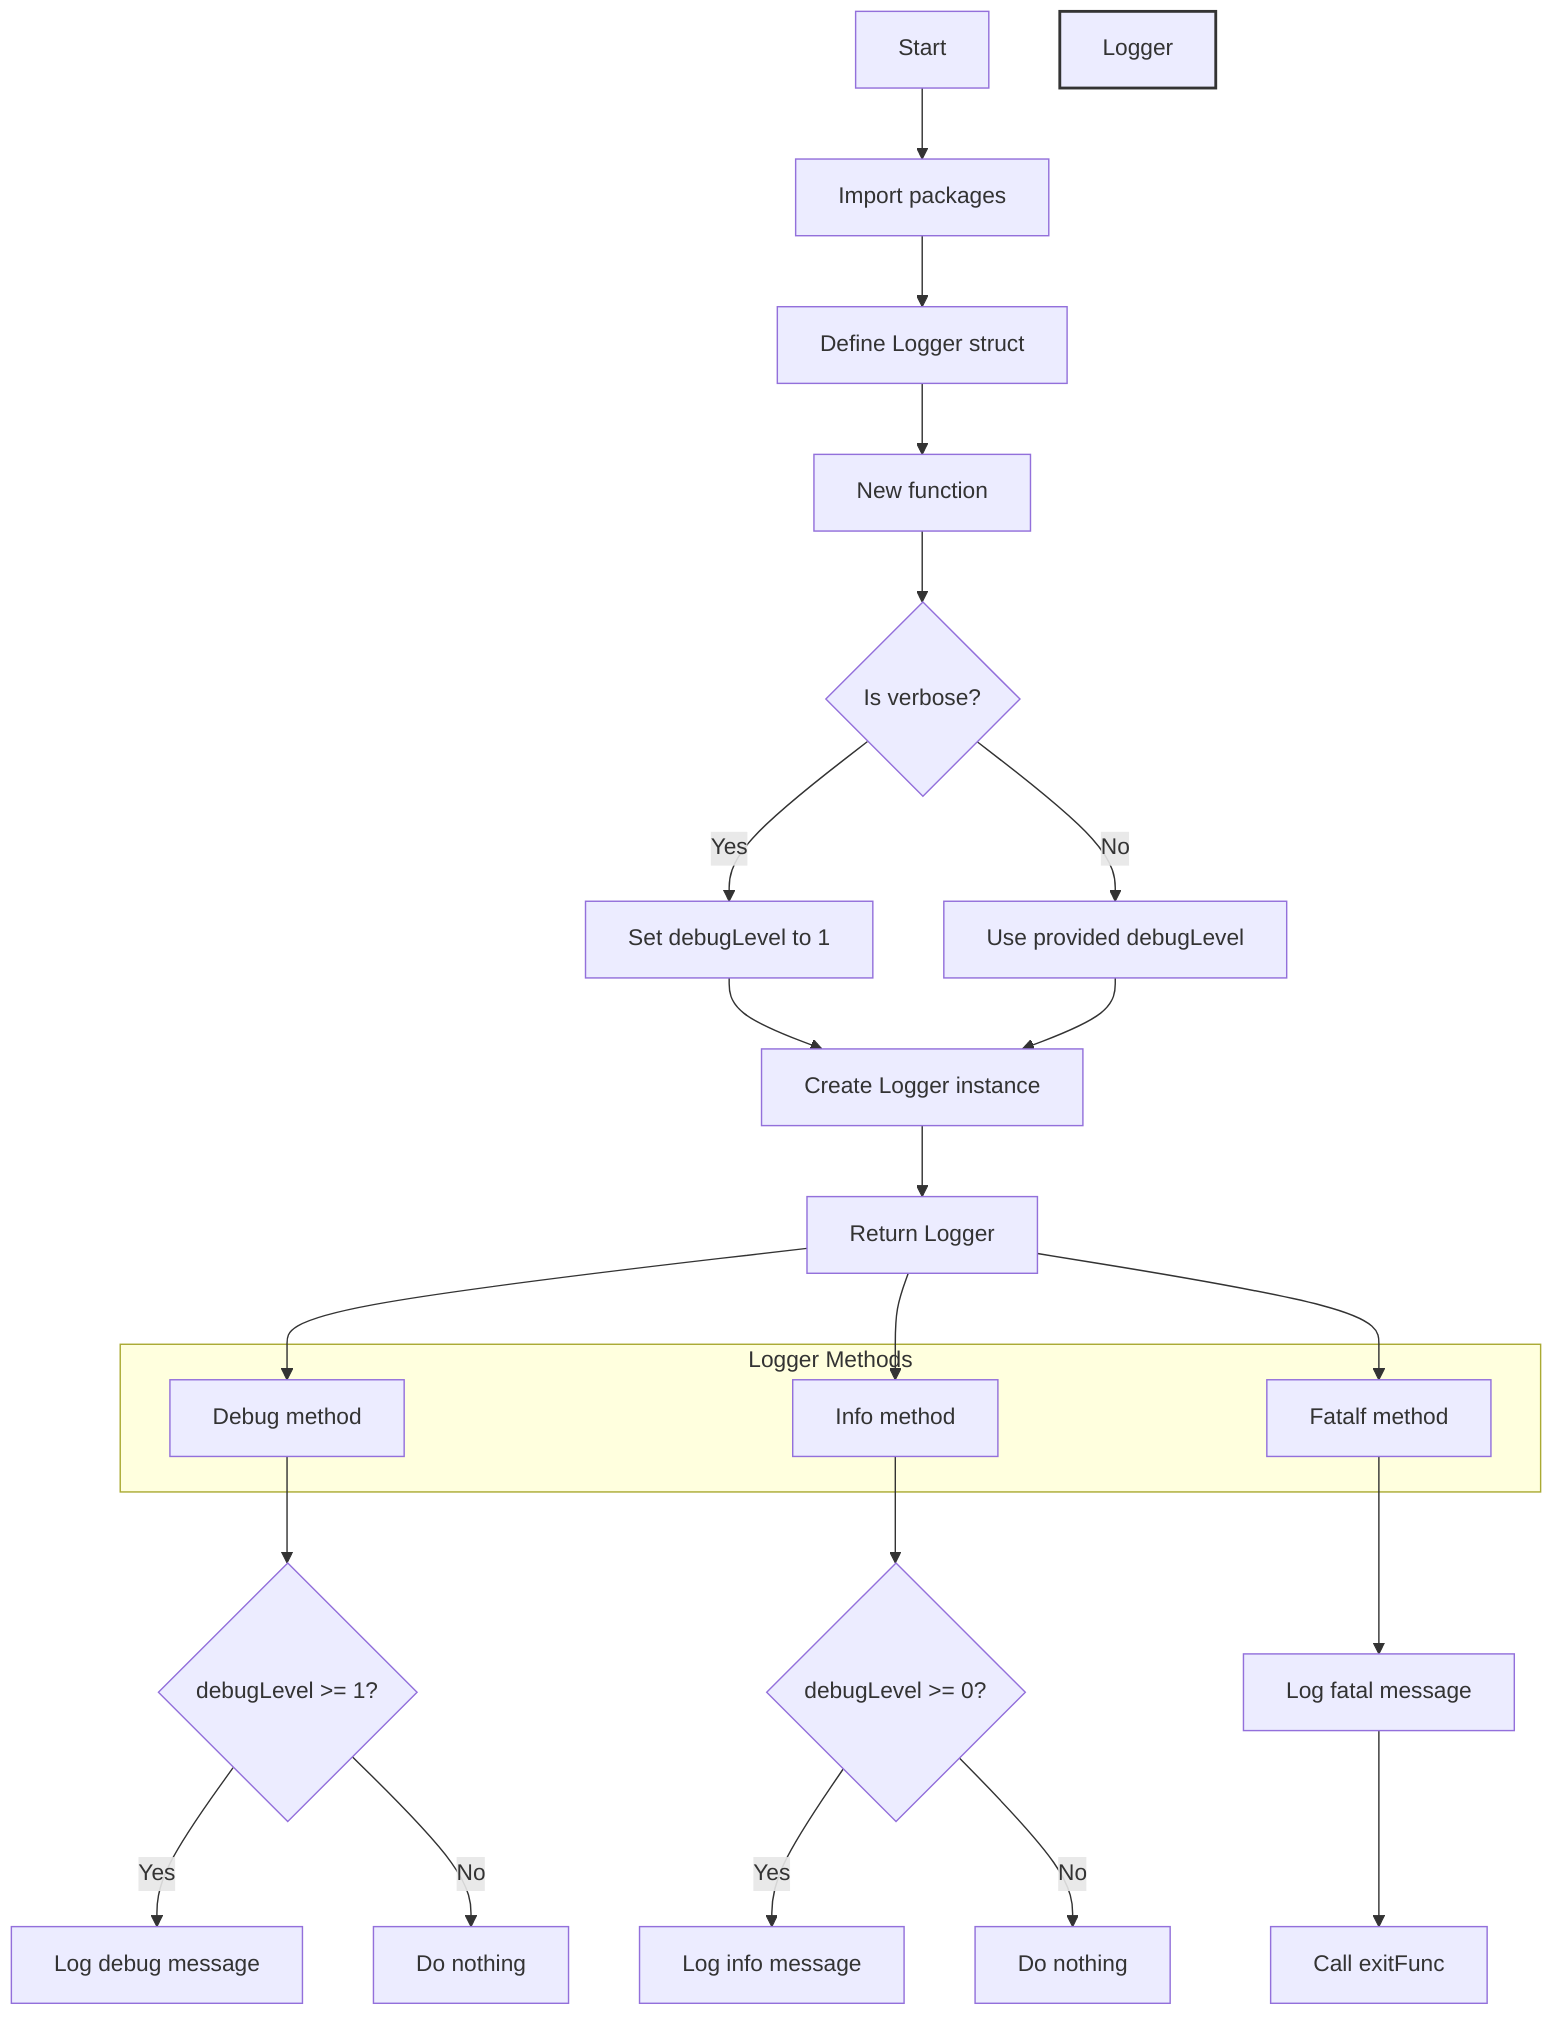 flowchart TD
    A[Start] --> B[Import packages]
    B --> C[Define Logger struct]
    C --> D[New function]
    D --> E{Is verbose?}
    E -->|Yes| F[Set debugLevel to 1]
    E -->|No| G[Use provided debugLevel]
    F --> H[Create Logger instance]
    G --> H
    H --> I[Return Logger]

    subgraph Logger Methods
        J[Debug method]
        K[Info method]
        L[Fatalf method]
    end

    I --> J
    I --> K
    I --> L

    J --> M{debugLevel >= 1?}
    M -->|Yes| N[Log debug message]
    M -->|No| O[Do nothing]

    K --> P{debugLevel >= 0?}
    P -->|Yes| Q[Log info message]
    P -->|No| R[Do nothing]

    L --> S[Log fatal message]
    S --> T[Call exitFunc]

    style Logger Methods fill:#f9f,stroke:#333,stroke-width:2px